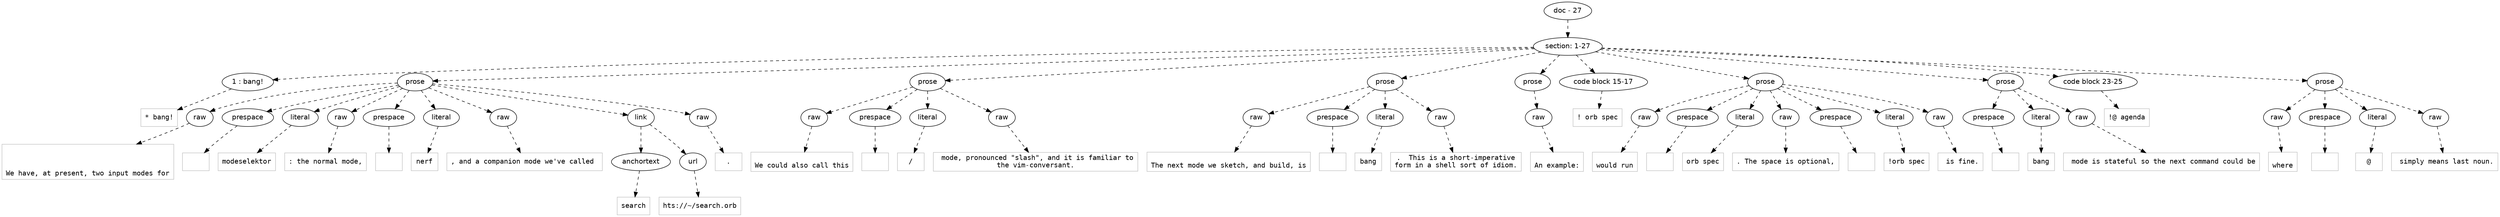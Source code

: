 digraph lpegNode {

node [fontname=Helvetica]
edge [style=dashed]

doc_0 [label="doc - 27"]


doc_0 -> { section_1}
{rank=same; section_1}

section_1 [label="section: 1-27"]


// END RANK doc_0

section_1 -> { header_2 prose_3 prose_4 prose_5 prose_6 codeblock_7 prose_8 prose_9 codeblock_10 prose_11}
{rank=same; header_2 prose_3 prose_4 prose_5 prose_6 codeblock_7 prose_8 prose_9 codeblock_10 prose_11}

header_2 [label="1 : bang!"]

prose_3 [label="prose"]

prose_4 [label="prose"]

prose_5 [label="prose"]

prose_6 [label="prose"]

codeblock_7 [label="code block 15-17"]

prose_8 [label="prose"]

prose_9 [label="prose"]

codeblock_10 [label="code block 23-25"]

prose_11 [label="prose"]


// END RANK section_1

header_2 -> leaf_12
leaf_12  [color=Gray,shape=rectangle,fontname=Inconsolata,label="* bang!"]
// END RANK header_2

prose_3 -> { raw_13 prespace_14 literal_15 raw_16 prespace_17 literal_18 raw_19 link_20 raw_21}
{rank=same; raw_13 prespace_14 literal_15 raw_16 prespace_17 literal_18 raw_19 link_20 raw_21}

raw_13 [label="raw"]

prespace_14 [label="prespace"]

literal_15 [label="literal"]

raw_16 [label="raw"]

prespace_17 [label="prespace"]

literal_18 [label="literal"]

raw_19 [label="raw"]

link_20 [label="link"]

raw_21 [label="raw"]


// END RANK prose_3

raw_13 -> leaf_22
leaf_22  [color=Gray,shape=rectangle,fontname=Inconsolata,label="


We have, at present, two input modes for"]
// END RANK raw_13

prespace_14 -> leaf_23
leaf_23  [color=Gray,shape=rectangle,fontname=Inconsolata,label=" "]
// END RANK prespace_14

literal_15 -> leaf_24
leaf_24  [color=Gray,shape=rectangle,fontname=Inconsolata,label="modeselektor"]
// END RANK literal_15

raw_16 -> leaf_25
leaf_25  [color=Gray,shape=rectangle,fontname=Inconsolata,label=": the normal mode,"]
// END RANK raw_16

prespace_17 -> leaf_26
leaf_26  [color=Gray,shape=rectangle,fontname=Inconsolata,label=""]
// END RANK prespace_17

literal_18 -> leaf_27
leaf_27  [color=Gray,shape=rectangle,fontname=Inconsolata,label="nerf"]
// END RANK literal_18

raw_19 -> leaf_28
leaf_28  [color=Gray,shape=rectangle,fontname=Inconsolata,label=", and a companion mode we've called "]
// END RANK raw_19

link_20 -> { anchortext_29 url_30}
{rank=same; anchortext_29 url_30}

anchortext_29 [label="anchortext"]

url_30 [label="url"]


// END RANK link_20

anchortext_29 -> leaf_31
leaf_31  [color=Gray,shape=rectangle,fontname=Inconsolata,label="search"]
// END RANK anchortext_29

url_30 -> leaf_32
leaf_32  [color=Gray,shape=rectangle,fontname=Inconsolata,label="hts://~/search.orb"]
// END RANK url_30

raw_21 -> leaf_33
leaf_33  [color=Gray,shape=rectangle,fontname=Inconsolata,label=".
"]
// END RANK raw_21

prose_4 -> { raw_34 prespace_35 literal_36 raw_37}
{rank=same; raw_34 prespace_35 literal_36 raw_37}

raw_34 [label="raw"]

prespace_35 [label="prespace"]

literal_36 [label="literal"]

raw_37 [label="raw"]


// END RANK prose_4

raw_34 -> leaf_38
leaf_38  [color=Gray,shape=rectangle,fontname=Inconsolata,label="
We could also call this"]
// END RANK raw_34

prespace_35 -> leaf_39
leaf_39  [color=Gray,shape=rectangle,fontname=Inconsolata,label=" "]
// END RANK prespace_35

literal_36 -> leaf_40
leaf_40  [color=Gray,shape=rectangle,fontname=Inconsolata,label="/"]
// END RANK literal_36

raw_37 -> leaf_41
leaf_41  [color=Gray,shape=rectangle,fontname=Inconsolata,label=" mode, pronounced \"slash\", and it is familiar to
the vim-conversant.
"]
// END RANK raw_37

prose_5 -> { raw_42 prespace_43 literal_44 raw_45}
{rank=same; raw_42 prespace_43 literal_44 raw_45}

raw_42 [label="raw"]

prespace_43 [label="prespace"]

literal_44 [label="literal"]

raw_45 [label="raw"]


// END RANK prose_5

raw_42 -> leaf_46
leaf_46  [color=Gray,shape=rectangle,fontname=Inconsolata,label="
The next mode we sketch, and build, is"]
// END RANK raw_42

prespace_43 -> leaf_47
leaf_47  [color=Gray,shape=rectangle,fontname=Inconsolata,label=" "]
// END RANK prespace_43

literal_44 -> leaf_48
leaf_48  [color=Gray,shape=rectangle,fontname=Inconsolata,label="bang"]
// END RANK literal_44

raw_45 -> leaf_49
leaf_49  [color=Gray,shape=rectangle,fontname=Inconsolata,label=".  This is a short-imperative
form in a shell sort of idiom.
"]
// END RANK raw_45

prose_6 -> { raw_50}
{rank=same; raw_50}

raw_50 [label="raw"]


// END RANK prose_6

raw_50 -> leaf_51
leaf_51  [color=Gray,shape=rectangle,fontname=Inconsolata,label="
An example:
"]
// END RANK raw_50

codeblock_7 -> leaf_52
leaf_52  [color=Gray,shape=rectangle,fontname=Inconsolata,label="! orb spec"]
// END RANK codeblock_7

prose_8 -> { raw_53 prespace_54 literal_55 raw_56 prespace_57 literal_58 raw_59}
{rank=same; raw_53 prespace_54 literal_55 raw_56 prespace_57 literal_58 raw_59}

raw_53 [label="raw"]

prespace_54 [label="prespace"]

literal_55 [label="literal"]

raw_56 [label="raw"]

prespace_57 [label="prespace"]

literal_58 [label="literal"]

raw_59 [label="raw"]


// END RANK prose_8

raw_53 -> leaf_60
leaf_60  [color=Gray,shape=rectangle,fontname=Inconsolata,label="
would run"]
// END RANK raw_53

prespace_54 -> leaf_61
leaf_61  [color=Gray,shape=rectangle,fontname=Inconsolata,label=" "]
// END RANK prespace_54

literal_55 -> leaf_62
leaf_62  [color=Gray,shape=rectangle,fontname=Inconsolata,label="orb spec"]
// END RANK literal_55

raw_56 -> leaf_63
leaf_63  [color=Gray,shape=rectangle,fontname=Inconsolata,label=". The space is optional,"]
// END RANK raw_56

prespace_57 -> leaf_64
leaf_64  [color=Gray,shape=rectangle,fontname=Inconsolata,label=" "]
// END RANK prespace_57

literal_58 -> leaf_65
leaf_65  [color=Gray,shape=rectangle,fontname=Inconsolata,label="!orb spec"]
// END RANK literal_58

raw_59 -> leaf_66
leaf_66  [color=Gray,shape=rectangle,fontname=Inconsolata,label=" is fine.
"]
// END RANK raw_59

prose_9 -> { prespace_67 literal_68 raw_69}
{rank=same; prespace_67 literal_68 raw_69}

prespace_67 [label="prespace"]

literal_68 [label="literal"]

raw_69 [label="raw"]


// END RANK prose_9

prespace_67 -> leaf_70
leaf_70  [color=Gray,shape=rectangle,fontname=Inconsolata,label=""]
// END RANK prespace_67

literal_68 -> leaf_71
leaf_71  [color=Gray,shape=rectangle,fontname=Inconsolata,label="bang"]
// END RANK literal_68

raw_69 -> leaf_72
leaf_72  [color=Gray,shape=rectangle,fontname=Inconsolata,label=" mode is stateful so the next command could be
"]
// END RANK raw_69

codeblock_10 -> leaf_73
leaf_73  [color=Gray,shape=rectangle,fontname=Inconsolata,label="!@ agenda"]
// END RANK codeblock_10

prose_11 -> { raw_74 prespace_75 literal_76 raw_77}
{rank=same; raw_74 prespace_75 literal_76 raw_77}

raw_74 [label="raw"]

prespace_75 [label="prespace"]

literal_76 [label="literal"]

raw_77 [label="raw"]


// END RANK prose_11

raw_74 -> leaf_78
leaf_78  [color=Gray,shape=rectangle,fontname=Inconsolata,label="
where"]
// END RANK raw_74

prespace_75 -> leaf_79
leaf_79  [color=Gray,shape=rectangle,fontname=Inconsolata,label=" "]
// END RANK prespace_75

literal_76 -> leaf_80
leaf_80  [color=Gray,shape=rectangle,fontname=Inconsolata,label="@"]
// END RANK literal_76

raw_77 -> leaf_81
leaf_81  [color=Gray,shape=rectangle,fontname=Inconsolata,label=" simply means last noun."]
// END RANK raw_77


}
